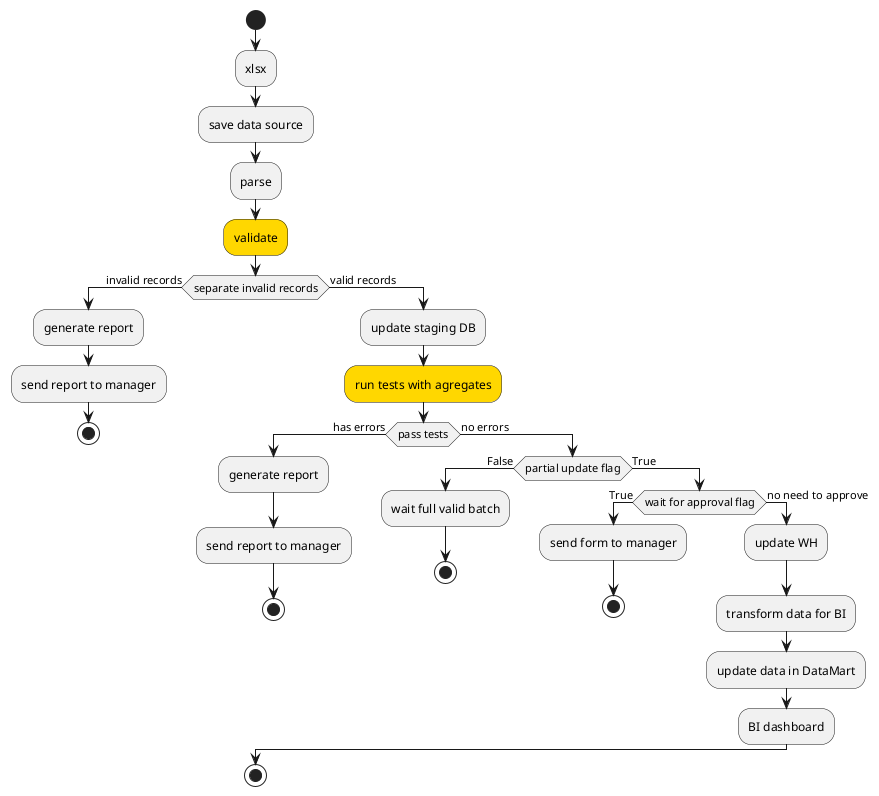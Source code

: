 @startuml
start
:xlsx;
:save data source;
:parse;
#gold:validate;
if (separate invalid records) then (invalid records)
	:generate report;
	:send report to manager;
	stop
else (valid records)
	:update staging DB;
	#gold:run tests with agregates;
	if (pass tests) then (has errors)
		:generate report;
		:send report to manager;
		stop
	else (no errors)
		if (partial update flag) then (False)
			:wait full valid batch;
			stop
		else (True)
			if (wait for approval flag) then (True)
				:send form to manager;
				stop
			else (no need to approve)
				:update WH;
				:transform data for BI;
				:update data in DataMart;
				:BI dashboard;
			endif
		endif
	endif
endif
stop
@enduml
